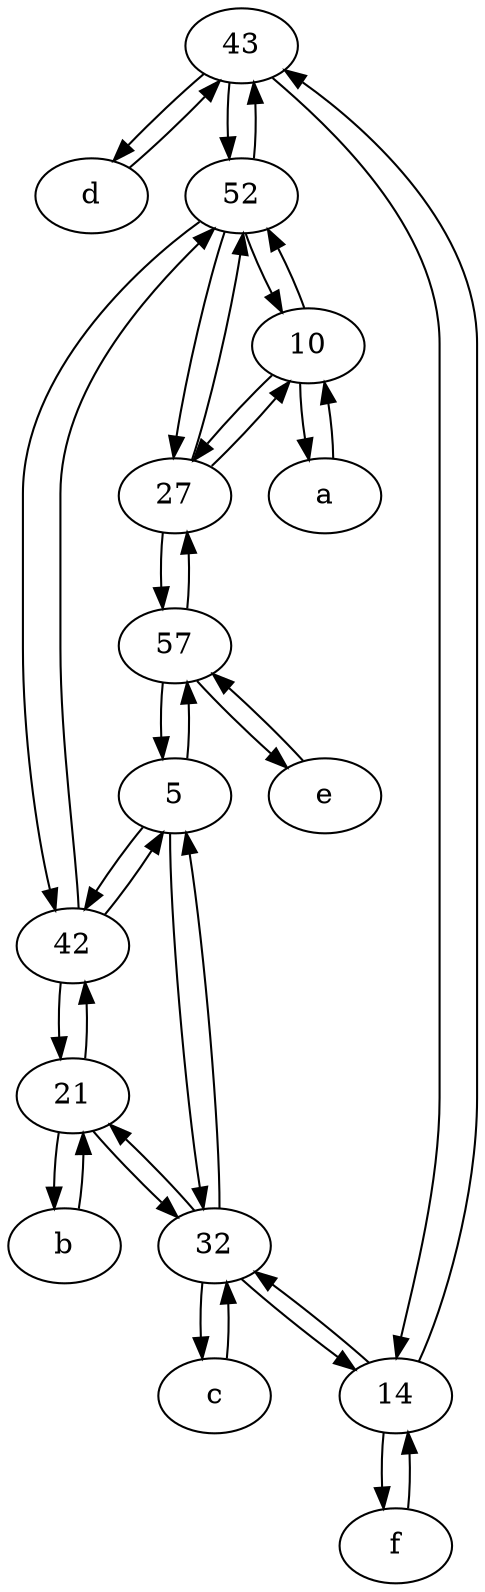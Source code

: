 digraph  {
	43;
	c [pos="20,10!"];
	42;
	d [pos="20,30!"];
	32;
	57;
	52;
	5;
	14;
	e [pos="30,50!"];
	f [pos="15,45!"];
	27;
	b [pos="50,20!"];
	a [pos="40,10!"];
	10;
	21;
	52 -> 10;
	21 -> 42;
	43 -> 52;
	5 -> 32;
	32 -> 5;
	10 -> 52;
	52 -> 43;
	5 -> 42;
	14 -> f;
	52 -> 27;
	57 -> 5;
	10 -> a;
	27 -> 52;
	f -> 14;
	57 -> e;
	21 -> 32;
	b -> 21;
	27 -> 57;
	57 -> 27;
	32 -> c;
	a -> 10;
	d -> 43;
	52 -> 42;
	21 -> b;
	5 -> 57;
	10 -> 27;
	c -> 32;
	43 -> d;
	42 -> 21;
	42 -> 52;
	14 -> 32;
	42 -> 5;
	32 -> 14;
	e -> 57;
	43 -> 14;
	14 -> 43;
	27 -> 10;
	32 -> 21;

	}